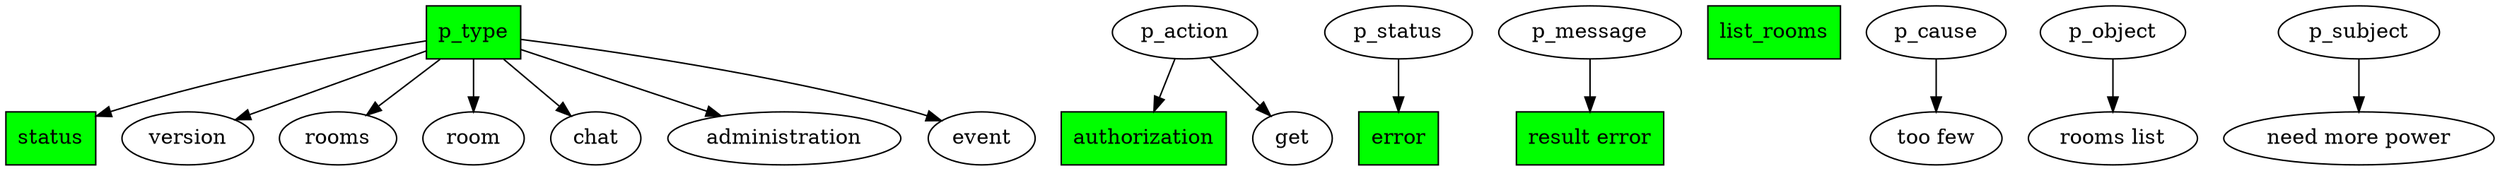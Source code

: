 digraph G{    

    subgraph claster_authorization {
        node[shape="box" style="filled", fillcolor="green"];
        label="autorize"
        status;
        authorization;
        error
        "result error"
    }
    
    subgraph claster_version {
        node[shape="box" style="filled", fillcolor="green"];
        label="version";
        p_type;        
    }

    subgraph claster_rooms{
        node[shape="box" style="filled", fillcolor="green"];
        label="rooms";
        p_type
        list_rooms
    }

    
    
    p_action->authorization
    p_action->get
   
    p_status->error
    p_cause->"too few"
    p_object->"rooms list"
    p_subject->"need more power"
    p_message->"result error"
    
    p_type->status    
    p_type->version
    p_type->rooms
    p_type->room
    p_type->chat
    p_type->administration
    p_type->event
}
